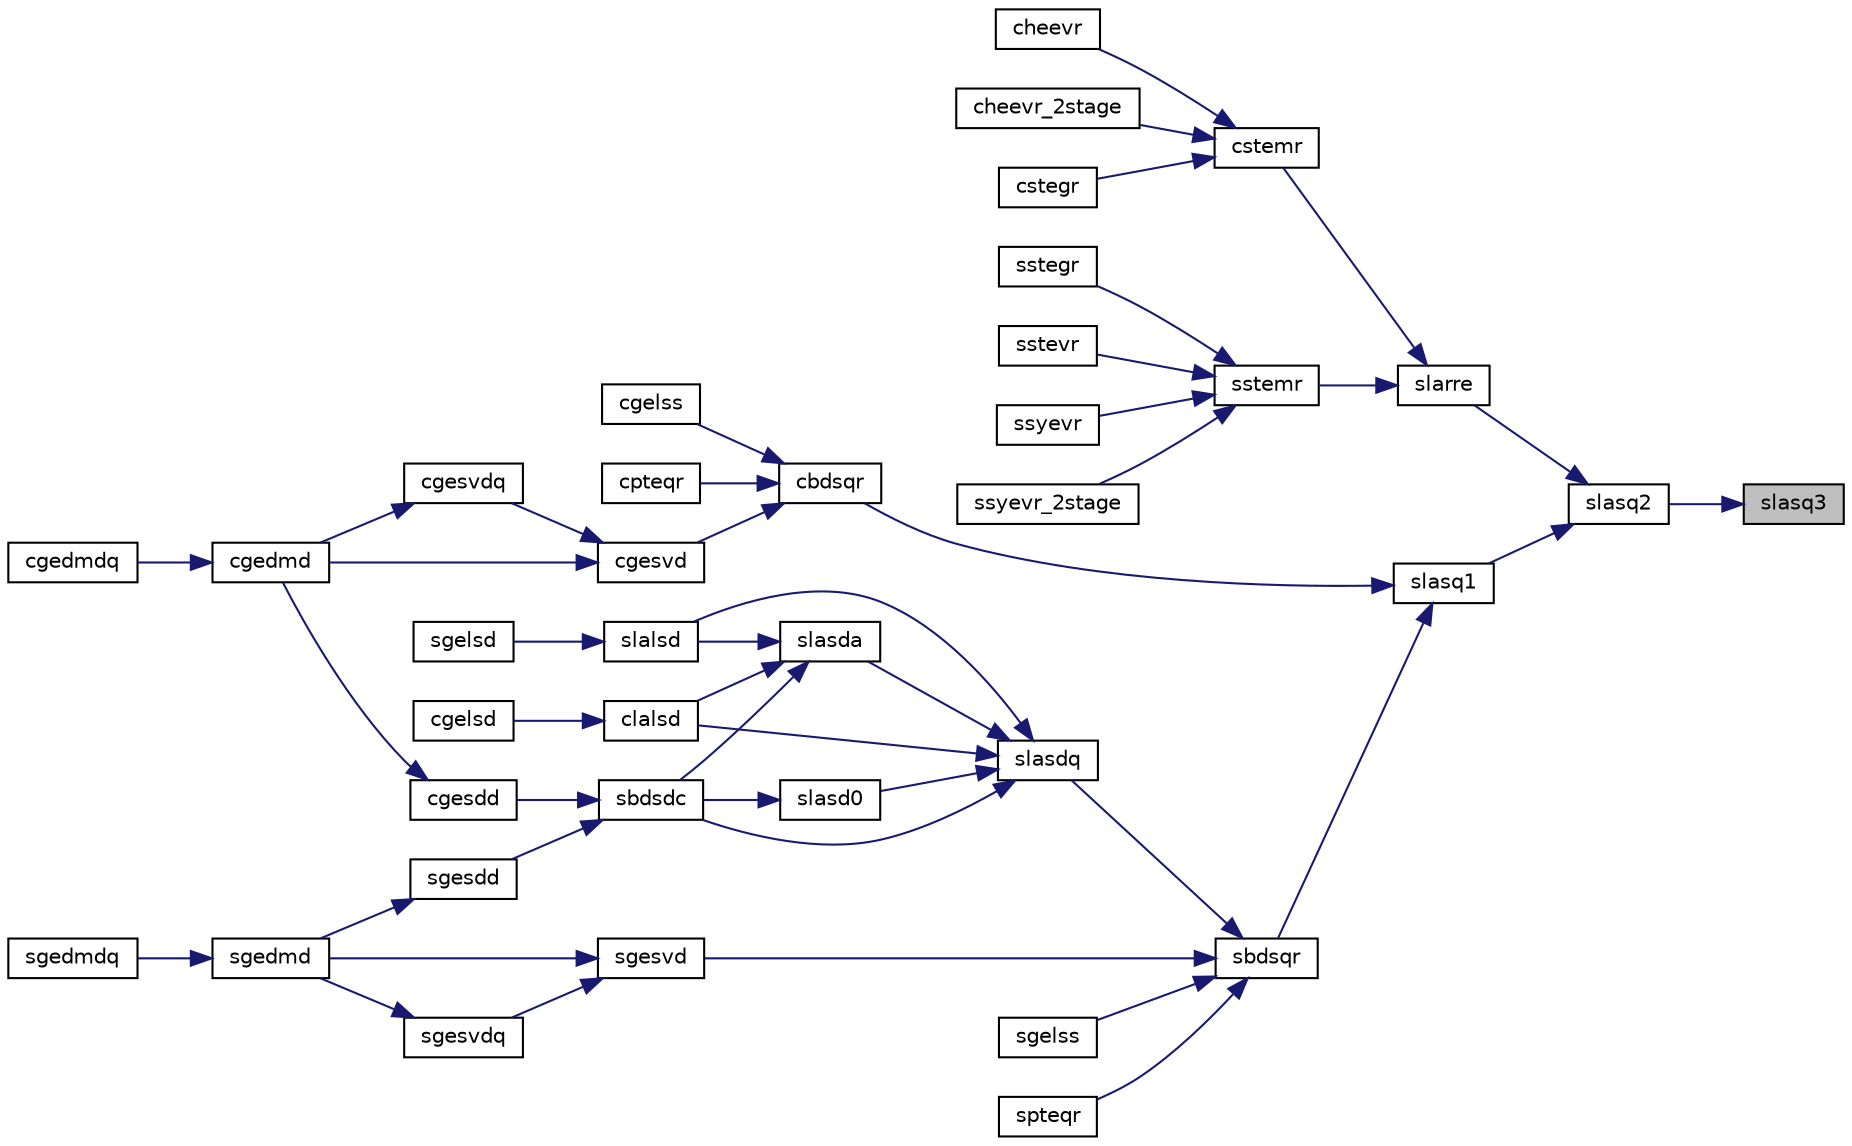 digraph "slasq3"
{
 // LATEX_PDF_SIZE
  edge [fontname="Helvetica",fontsize="10",labelfontname="Helvetica",labelfontsize="10"];
  node [fontname="Helvetica",fontsize="10",shape=record];
  rankdir="RL";
  Node1 [label="slasq3",height=0.2,width=0.4,color="black", fillcolor="grey75", style="filled", fontcolor="black",tooltip="SLASQ3 checks for deflation, computes a shift and calls dqds. Used by sbdsqr."];
  Node1 -> Node2 [dir="back",color="midnightblue",fontsize="10",style="solid",fontname="Helvetica"];
  Node2 [label="slasq2",height=0.2,width=0.4,color="black", fillcolor="white", style="filled",URL="$slasq2_8f.html#a1bc0bdbf2a3d3d0de17d2f705c5df756",tooltip="SLASQ2 computes all the eigenvalues of the symmetric positive definite tridiagonal matrix associated ..."];
  Node2 -> Node3 [dir="back",color="midnightblue",fontsize="10",style="solid",fontname="Helvetica"];
  Node3 [label="slarre",height=0.2,width=0.4,color="black", fillcolor="white", style="filled",URL="$slarre_8f.html#a4a2b9dcf8e9c8f368fb6d39506781f46",tooltip="SLARRE given the tridiagonal matrix T, sets small off-diagonal elements to zero and for each unreduce..."];
  Node3 -> Node4 [dir="back",color="midnightblue",fontsize="10",style="solid",fontname="Helvetica"];
  Node4 [label="cstemr",height=0.2,width=0.4,color="black", fillcolor="white", style="filled",URL="$cstemr_8f.html#acd1092f50642c9ee6305e7c2a6492e9c",tooltip="CSTEMR"];
  Node4 -> Node5 [dir="back",color="midnightblue",fontsize="10",style="solid",fontname="Helvetica"];
  Node5 [label="cheevr",height=0.2,width=0.4,color="black", fillcolor="white", style="filled",URL="$cheevr_8f.html#ac02f8a55f35ec7767a36b5a9f3ebb0d8",tooltip="CHEEVR computes the eigenvalues and, optionally, the left and/or right eigenvectors for HE matrices"];
  Node4 -> Node6 [dir="back",color="midnightblue",fontsize="10",style="solid",fontname="Helvetica"];
  Node6 [label="cheevr_2stage",height=0.2,width=0.4,color="black", fillcolor="white", style="filled",URL="$cheevr__2stage_8f.html#a378c442e3a5e9ef21a80e3c26c5b4050",tooltip="CHEEVR_2STAGE computes the eigenvalues and, optionally, the left and/or right eigenvectors for HE mat..."];
  Node4 -> Node7 [dir="back",color="midnightblue",fontsize="10",style="solid",fontname="Helvetica"];
  Node7 [label="cstegr",height=0.2,width=0.4,color="black", fillcolor="white", style="filled",URL="$cstegr_8f.html#ae6f269ca9edc82f6b7e6d96ac65f9758",tooltip="CSTEGR"];
  Node3 -> Node8 [dir="back",color="midnightblue",fontsize="10",style="solid",fontname="Helvetica"];
  Node8 [label="sstemr",height=0.2,width=0.4,color="black", fillcolor="white", style="filled",URL="$sstemr_8f.html#a6f79c320fcafc13559dd954f648858e7",tooltip="SSTEMR"];
  Node8 -> Node9 [dir="back",color="midnightblue",fontsize="10",style="solid",fontname="Helvetica"];
  Node9 [label="sstegr",height=0.2,width=0.4,color="black", fillcolor="white", style="filled",URL="$sstegr_8f.html#a0ac5ed62b2453c707560d76f3a0c3d1b",tooltip="SSTEGR"];
  Node8 -> Node10 [dir="back",color="midnightblue",fontsize="10",style="solid",fontname="Helvetica"];
  Node10 [label="sstevr",height=0.2,width=0.4,color="black", fillcolor="white", style="filled",URL="$sstevr_8f.html#aee807b6868003c11b1b1741576c0f06b",tooltip="SSTEVR computes the eigenvalues and, optionally, the left and/or right eigenvectors for OTHER matrice..."];
  Node8 -> Node11 [dir="back",color="midnightblue",fontsize="10",style="solid",fontname="Helvetica"];
  Node11 [label="ssyevr",height=0.2,width=0.4,color="black", fillcolor="white", style="filled",URL="$ssyevr_8f.html#a24155d2da67fb4a896c5f8257589b19f",tooltip="SSYEVR computes the eigenvalues and, optionally, the left and/or right eigenvectors for SY matrices"];
  Node8 -> Node12 [dir="back",color="midnightblue",fontsize="10",style="solid",fontname="Helvetica"];
  Node12 [label="ssyevr_2stage",height=0.2,width=0.4,color="black", fillcolor="white", style="filled",URL="$ssyevr__2stage_8f.html#acdcfccbd51404d755a5b08c188d74a6f",tooltip="SSYEVR_2STAGE computes the eigenvalues and, optionally, the left and/or right eigenvectors for SY mat..."];
  Node2 -> Node13 [dir="back",color="midnightblue",fontsize="10",style="solid",fontname="Helvetica"];
  Node13 [label="slasq1",height=0.2,width=0.4,color="black", fillcolor="white", style="filled",URL="$slasq1_8f.html#a3e6606c8bed0351a4fbf2efc060131a8",tooltip="SLASQ1 computes the singular values of a real square bidiagonal matrix. Used by sbdsqr."];
  Node13 -> Node14 [dir="back",color="midnightblue",fontsize="10",style="solid",fontname="Helvetica"];
  Node14 [label="cbdsqr",height=0.2,width=0.4,color="black", fillcolor="white", style="filled",URL="$cbdsqr_8f.html#a9ac060e981cdbbebb411a09c04d428b4",tooltip="CBDSQR"];
  Node14 -> Node15 [dir="back",color="midnightblue",fontsize="10",style="solid",fontname="Helvetica"];
  Node15 [label="cgelss",height=0.2,width=0.4,color="black", fillcolor="white", style="filled",URL="$cgelss_8f.html#a104cdf5ce9195df46ace1749820a7d4a",tooltip="CGELSS solves overdetermined or underdetermined systems for GE matrices"];
  Node14 -> Node16 [dir="back",color="midnightblue",fontsize="10",style="solid",fontname="Helvetica"];
  Node16 [label="cgesvd",height=0.2,width=0.4,color="black", fillcolor="white", style="filled",URL="$cgesvd_8f.html#a0ed22d535ec7d84e8bf4f2f885df8c5c",tooltip="CGESVD computes the singular value decomposition (SVD) for GE matrices"];
  Node16 -> Node17 [dir="back",color="midnightblue",fontsize="10",style="solid",fontname="Helvetica"];
  Node17 [label="cgedmd",height=0.2,width=0.4,color="black", fillcolor="white", style="filled",URL="$cgedmd_8f90.html#ae20a5be20e93752e6a0f2e85b78d5a96",tooltip="CGEDMD computes the Dynamic Mode Decomposition (DMD) for a pair of data snapshot matrices."];
  Node17 -> Node18 [dir="back",color="midnightblue",fontsize="10",style="solid",fontname="Helvetica"];
  Node18 [label="cgedmdq",height=0.2,width=0.4,color="black", fillcolor="white", style="filled",URL="$cgedmdq_8f90.html#a80108eada0975658d093e7bfd753b623",tooltip="CGEDMDQ computes the Dynamic Mode Decomposition (DMD) for a pair of data snapshot matrices."];
  Node16 -> Node19 [dir="back",color="midnightblue",fontsize="10",style="solid",fontname="Helvetica"];
  Node19 [label="cgesvdq",height=0.2,width=0.4,color="black", fillcolor="white", style="filled",URL="$cgesvdq_8f.html#a8385f1a23cf2bd7014e67bf2bb284de3",tooltip="CGESVDQ computes the singular value decomposition (SVD) with a QR-Preconditioned QR SVD Method for GE..."];
  Node19 -> Node17 [dir="back",color="midnightblue",fontsize="10",style="solid",fontname="Helvetica"];
  Node14 -> Node20 [dir="back",color="midnightblue",fontsize="10",style="solid",fontname="Helvetica"];
  Node20 [label="cpteqr",height=0.2,width=0.4,color="black", fillcolor="white", style="filled",URL="$cpteqr_8f.html#a0333b0f77b9e0af4ad1012b14d9d9d22",tooltip="CPTEQR"];
  Node13 -> Node21 [dir="back",color="midnightblue",fontsize="10",style="solid",fontname="Helvetica"];
  Node21 [label="sbdsqr",height=0.2,width=0.4,color="black", fillcolor="white", style="filled",URL="$sbdsqr_8f.html#a8a0972d7fba9e4e3803db17de2346179",tooltip="SBDSQR"];
  Node21 -> Node22 [dir="back",color="midnightblue",fontsize="10",style="solid",fontname="Helvetica"];
  Node22 [label="sgelss",height=0.2,width=0.4,color="black", fillcolor="white", style="filled",URL="$sgelss_8f.html#a206e3084597d088b31dc054a69aec93f",tooltip="SGELSS solves overdetermined or underdetermined systems for GE matrices"];
  Node21 -> Node23 [dir="back",color="midnightblue",fontsize="10",style="solid",fontname="Helvetica"];
  Node23 [label="sgesvd",height=0.2,width=0.4,color="black", fillcolor="white", style="filled",URL="$sgesvd_8f.html#af03d06284b1bfabd3d6c0f6955960533",tooltip="SGESVD computes the singular value decomposition (SVD) for GE matrices"];
  Node23 -> Node24 [dir="back",color="midnightblue",fontsize="10",style="solid",fontname="Helvetica"];
  Node24 [label="sgedmd",height=0.2,width=0.4,color="black", fillcolor="white", style="filled",URL="$sgedmd_8f90.html#a2620fdd695c7f51cddc90e332eb57971",tooltip="SGEDMD computes the Dynamic Mode Decomposition (DMD) for a pair of data snapshot matrices."];
  Node24 -> Node25 [dir="back",color="midnightblue",fontsize="10",style="solid",fontname="Helvetica"];
  Node25 [label="sgedmdq",height=0.2,width=0.4,color="black", fillcolor="white", style="filled",URL="$sgedmdq_8f90.html#a1d1fe0497679b62b0084bfbdf54063f2",tooltip="SGEDMDQ computes the Dynamic Mode Decomposition (DMD) for a pair of data snapshot matrices."];
  Node23 -> Node26 [dir="back",color="midnightblue",fontsize="10",style="solid",fontname="Helvetica"];
  Node26 [label="sgesvdq",height=0.2,width=0.4,color="black", fillcolor="white", style="filled",URL="$sgesvdq_8f.html#a8e9cbc85a2116d7ae24a854e24fbdc14",tooltip="SGESVDQ computes the singular value decomposition (SVD) with a QR-Preconditioned QR SVD Method for GE..."];
  Node26 -> Node24 [dir="back",color="midnightblue",fontsize="10",style="solid",fontname="Helvetica"];
  Node21 -> Node27 [dir="back",color="midnightblue",fontsize="10",style="solid",fontname="Helvetica"];
  Node27 [label="slasdq",height=0.2,width=0.4,color="black", fillcolor="white", style="filled",URL="$slasdq_8f.html#abb4a455a53f317631c56b07d4828eb28",tooltip="SLASDQ computes the SVD of a real bidiagonal matrix with diagonal d and off-diagonal e...."];
  Node27 -> Node28 [dir="back",color="midnightblue",fontsize="10",style="solid",fontname="Helvetica"];
  Node28 [label="clalsd",height=0.2,width=0.4,color="black", fillcolor="white", style="filled",URL="$clalsd_8f.html#a26c9ab8dc8642c18e3cbde5769b8138d",tooltip="CLALSD uses the singular value decomposition of A to solve the least squares problem."];
  Node28 -> Node29 [dir="back",color="midnightblue",fontsize="10",style="solid",fontname="Helvetica"];
  Node29 [label="cgelsd",height=0.2,width=0.4,color="black", fillcolor="white", style="filled",URL="$cgelsd_8f.html#abe955d518aa1f5fec04eb13fb9ee56c2",tooltip="CGELSD computes the minimum-norm solution to a linear least squares problem for GE matrices"];
  Node27 -> Node30 [dir="back",color="midnightblue",fontsize="10",style="solid",fontname="Helvetica"];
  Node30 [label="sbdsdc",height=0.2,width=0.4,color="black", fillcolor="white", style="filled",URL="$sbdsdc_8f.html#a9e033a8d4ec3aba1385f4eed11d9c332",tooltip="SBDSDC"];
  Node30 -> Node31 [dir="back",color="midnightblue",fontsize="10",style="solid",fontname="Helvetica"];
  Node31 [label="cgesdd",height=0.2,width=0.4,color="black", fillcolor="white", style="filled",URL="$cgesdd_8f.html#a609f3fc4da34716dd2bcd985924d20bd",tooltip="CGESDD"];
  Node31 -> Node17 [dir="back",color="midnightblue",fontsize="10",style="solid",fontname="Helvetica"];
  Node30 -> Node32 [dir="back",color="midnightblue",fontsize="10",style="solid",fontname="Helvetica"];
  Node32 [label="sgesdd",height=0.2,width=0.4,color="black", fillcolor="white", style="filled",URL="$sgesdd_8f.html#ac2cd4f1079370ac908186d77efcd5ea8",tooltip="SGESDD"];
  Node32 -> Node24 [dir="back",color="midnightblue",fontsize="10",style="solid",fontname="Helvetica"];
  Node27 -> Node33 [dir="back",color="midnightblue",fontsize="10",style="solid",fontname="Helvetica"];
  Node33 [label="slalsd",height=0.2,width=0.4,color="black", fillcolor="white", style="filled",URL="$slalsd_8f.html#a153577749d4bb1c01aaf8b50636d2604",tooltip="SLALSD uses the singular value decomposition of A to solve the least squares problem."];
  Node33 -> Node34 [dir="back",color="midnightblue",fontsize="10",style="solid",fontname="Helvetica"];
  Node34 [label="sgelsd",height=0.2,width=0.4,color="black", fillcolor="white", style="filled",URL="$sgelsd_8f.html#abc655f9cb0f6cfff81b3cafc03c41dcb",tooltip="SGELSD computes the minimum-norm solution to a linear least squares problem for GE matrices"];
  Node27 -> Node35 [dir="back",color="midnightblue",fontsize="10",style="solid",fontname="Helvetica"];
  Node35 [label="slasd0",height=0.2,width=0.4,color="black", fillcolor="white", style="filled",URL="$slasd0_8f.html#a7a8da896f51f0ce43896b61efa3d0381",tooltip="SLASD0 computes the singular values of a real upper bidiagonal n-by-m matrix B with diagonal d and of..."];
  Node35 -> Node30 [dir="back",color="midnightblue",fontsize="10",style="solid",fontname="Helvetica"];
  Node27 -> Node36 [dir="back",color="midnightblue",fontsize="10",style="solid",fontname="Helvetica"];
  Node36 [label="slasda",height=0.2,width=0.4,color="black", fillcolor="white", style="filled",URL="$slasda_8f.html#afe52aa918bfa2a863f122f39ae9e6404",tooltip="SLASDA computes the singular value decomposition (SVD) of a real upper bidiagonal matrix with diagona..."];
  Node36 -> Node28 [dir="back",color="midnightblue",fontsize="10",style="solid",fontname="Helvetica"];
  Node36 -> Node30 [dir="back",color="midnightblue",fontsize="10",style="solid",fontname="Helvetica"];
  Node36 -> Node33 [dir="back",color="midnightblue",fontsize="10",style="solid",fontname="Helvetica"];
  Node21 -> Node37 [dir="back",color="midnightblue",fontsize="10",style="solid",fontname="Helvetica"];
  Node37 [label="spteqr",height=0.2,width=0.4,color="black", fillcolor="white", style="filled",URL="$spteqr_8f.html#a72b5ecbbf9359796ae9368a141d2540c",tooltip="SPTEQR"];
}
